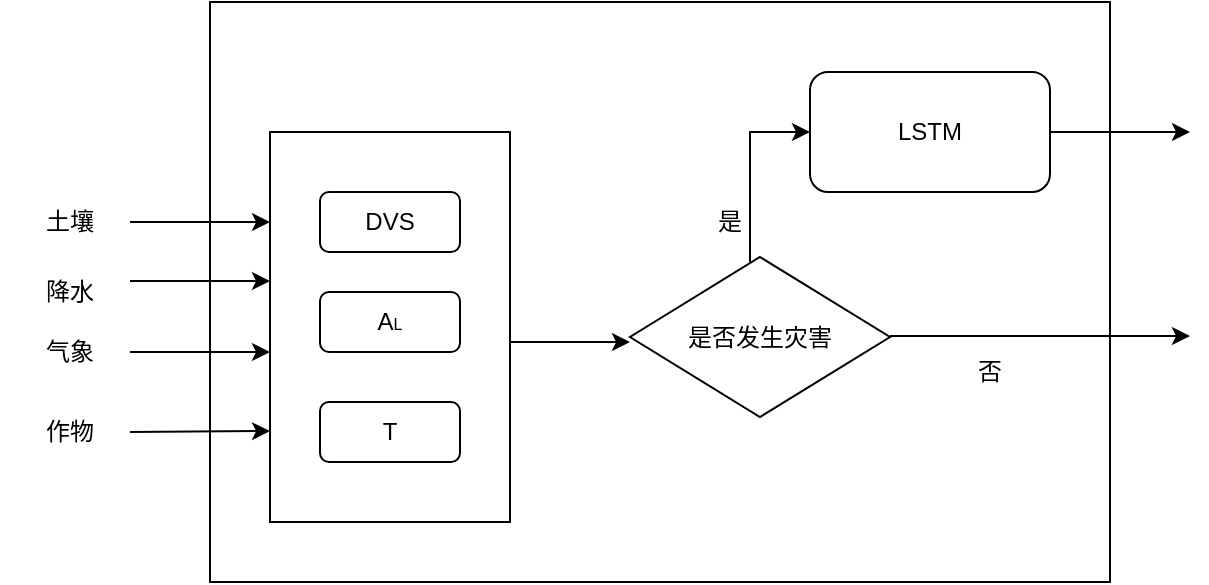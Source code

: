 <mxfile version="22.1.0" type="github">
  <diagram name="第 1 页" id="wAjerhzlpSoEGilm8JdT">
    <mxGraphModel dx="1001" dy="577" grid="1" gridSize="10" guides="1" tooltips="1" connect="1" arrows="1" fold="1" page="1" pageScale="1" pageWidth="827" pageHeight="1169" math="0" shadow="0">
      <root>
        <mxCell id="0" />
        <mxCell id="1" parent="0" />
        <mxCell id="uthBF2mPYl1_0nmI9Oaa-1" value="" style="rounded=0;whiteSpace=wrap;html=1;" vertex="1" parent="1">
          <mxGeometry x="240" y="130" width="450" height="290" as="geometry" />
        </mxCell>
        <mxCell id="uthBF2mPYl1_0nmI9Oaa-8" value="" style="rounded=0;whiteSpace=wrap;html=1;" vertex="1" parent="1">
          <mxGeometry x="270" y="195" width="120" height="195" as="geometry" />
        </mxCell>
        <mxCell id="uthBF2mPYl1_0nmI9Oaa-2" value="DVS" style="rounded=1;whiteSpace=wrap;html=1;" vertex="1" parent="1">
          <mxGeometry x="295" y="225" width="70" height="30" as="geometry" />
        </mxCell>
        <mxCell id="uthBF2mPYl1_0nmI9Oaa-3" value="是否发生灾害" style="rhombus;whiteSpace=wrap;html=1;" vertex="1" parent="1">
          <mxGeometry x="450" y="257.5" width="130" height="80" as="geometry" />
        </mxCell>
        <mxCell id="uthBF2mPYl1_0nmI9Oaa-4" value="A&lt;font style=&quot;font-size: 8px;&quot;&gt;L&lt;/font&gt;" style="rounded=1;whiteSpace=wrap;html=1;" vertex="1" parent="1">
          <mxGeometry x="295" y="275" width="70" height="30" as="geometry" />
        </mxCell>
        <mxCell id="uthBF2mPYl1_0nmI9Oaa-5" value="T" style="rounded=1;whiteSpace=wrap;html=1;" vertex="1" parent="1">
          <mxGeometry x="295" y="330" width="70" height="30" as="geometry" />
        </mxCell>
        <mxCell id="uthBF2mPYl1_0nmI9Oaa-9" value="" style="endArrow=classic;html=1;rounded=0;" edge="1" parent="1">
          <mxGeometry width="50" height="50" relative="1" as="geometry">
            <mxPoint x="200" y="240" as="sourcePoint" />
            <mxPoint x="270" y="240" as="targetPoint" />
          </mxGeometry>
        </mxCell>
        <mxCell id="uthBF2mPYl1_0nmI9Oaa-10" value="" style="endArrow=classic;html=1;rounded=0;" edge="1" parent="1">
          <mxGeometry width="50" height="50" relative="1" as="geometry">
            <mxPoint x="200" y="345" as="sourcePoint" />
            <mxPoint x="270" y="344.5" as="targetPoint" />
          </mxGeometry>
        </mxCell>
        <mxCell id="uthBF2mPYl1_0nmI9Oaa-11" value="" style="endArrow=classic;html=1;rounded=0;" edge="1" parent="1">
          <mxGeometry width="50" height="50" relative="1" as="geometry">
            <mxPoint x="200" y="305" as="sourcePoint" />
            <mxPoint x="270" y="305" as="targetPoint" />
          </mxGeometry>
        </mxCell>
        <mxCell id="uthBF2mPYl1_0nmI9Oaa-12" value="" style="endArrow=classic;html=1;rounded=0;" edge="1" parent="1">
          <mxGeometry width="50" height="50" relative="1" as="geometry">
            <mxPoint x="200" y="269.5" as="sourcePoint" />
            <mxPoint x="270" y="269.5" as="targetPoint" />
          </mxGeometry>
        </mxCell>
        <mxCell id="uthBF2mPYl1_0nmI9Oaa-14" value="土壤" style="text;html=1;strokeColor=none;fillColor=none;align=center;verticalAlign=middle;whiteSpace=wrap;rounded=0;" vertex="1" parent="1">
          <mxGeometry x="140" y="225" width="60" height="30" as="geometry" />
        </mxCell>
        <mxCell id="uthBF2mPYl1_0nmI9Oaa-15" value="降水" style="text;html=1;strokeColor=none;fillColor=none;align=center;verticalAlign=middle;whiteSpace=wrap;rounded=0;" vertex="1" parent="1">
          <mxGeometry x="140" y="260" width="60" height="30" as="geometry" />
        </mxCell>
        <mxCell id="uthBF2mPYl1_0nmI9Oaa-18" value="气象" style="text;html=1;strokeColor=none;fillColor=none;align=center;verticalAlign=middle;whiteSpace=wrap;rounded=0;" vertex="1" parent="1">
          <mxGeometry x="135" y="290" width="70" height="30" as="geometry" />
        </mxCell>
        <mxCell id="uthBF2mPYl1_0nmI9Oaa-23" value="作物" style="text;html=1;strokeColor=none;fillColor=none;align=center;verticalAlign=middle;whiteSpace=wrap;rounded=0;" vertex="1" parent="1">
          <mxGeometry x="140" y="330" width="60" height="30" as="geometry" />
        </mxCell>
        <mxCell id="uthBF2mPYl1_0nmI9Oaa-26" value="" style="endArrow=classic;html=1;rounded=0;" edge="1" parent="1">
          <mxGeometry width="50" height="50" relative="1" as="geometry">
            <mxPoint x="390" y="300" as="sourcePoint" />
            <mxPoint x="450" y="300" as="targetPoint" />
          </mxGeometry>
        </mxCell>
        <mxCell id="uthBF2mPYl1_0nmI9Oaa-27" value="" style="endArrow=classic;html=1;rounded=0;entryX=0;entryY=0.5;entryDx=0;entryDy=0;" edge="1" parent="1" target="uthBF2mPYl1_0nmI9Oaa-28">
          <mxGeometry width="50" height="50" relative="1" as="geometry">
            <mxPoint x="510" y="260" as="sourcePoint" />
            <mxPoint x="560" y="210" as="targetPoint" />
            <Array as="points">
              <mxPoint x="510" y="195" />
            </Array>
          </mxGeometry>
        </mxCell>
        <mxCell id="uthBF2mPYl1_0nmI9Oaa-28" value="LSTM" style="rounded=1;whiteSpace=wrap;html=1;" vertex="1" parent="1">
          <mxGeometry x="540" y="165" width="120" height="60" as="geometry" />
        </mxCell>
        <mxCell id="uthBF2mPYl1_0nmI9Oaa-29" value="" style="endArrow=classic;html=1;rounded=0;" edge="1" parent="1">
          <mxGeometry width="50" height="50" relative="1" as="geometry">
            <mxPoint x="660" y="195" as="sourcePoint" />
            <mxPoint x="730" y="195" as="targetPoint" />
          </mxGeometry>
        </mxCell>
        <mxCell id="uthBF2mPYl1_0nmI9Oaa-31" value="" style="endArrow=classic;html=1;rounded=0;" edge="1" parent="1">
          <mxGeometry width="50" height="50" relative="1" as="geometry">
            <mxPoint x="580" y="297" as="sourcePoint" />
            <mxPoint x="730" y="297" as="targetPoint" />
          </mxGeometry>
        </mxCell>
        <mxCell id="uthBF2mPYl1_0nmI9Oaa-32" value="是" style="text;html=1;strokeColor=none;fillColor=none;align=center;verticalAlign=middle;whiteSpace=wrap;rounded=0;" vertex="1" parent="1">
          <mxGeometry x="470" y="225" width="60" height="30" as="geometry" />
        </mxCell>
        <mxCell id="uthBF2mPYl1_0nmI9Oaa-33" value="否" style="text;html=1;strokeColor=none;fillColor=none;align=center;verticalAlign=middle;whiteSpace=wrap;rounded=0;" vertex="1" parent="1">
          <mxGeometry x="600" y="300" width="60" height="30" as="geometry" />
        </mxCell>
      </root>
    </mxGraphModel>
  </diagram>
</mxfile>
